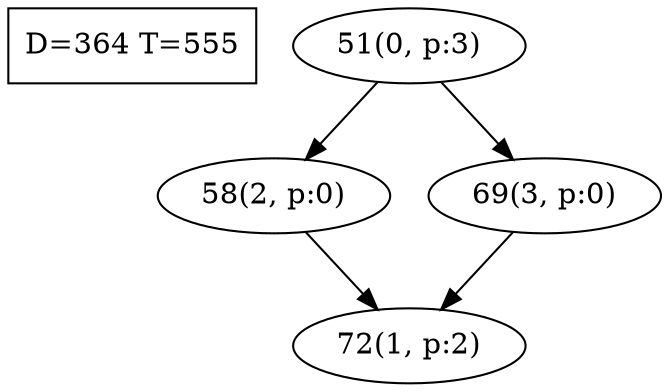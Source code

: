 digraph Task {
i [shape=box, label="D=364 T=555"]; 
0 [label="51(0, p:3)"];
1 [label="72(1, p:2)"];
2 [label="58(2, p:0)"];
3 [label="69(3, p:0)"];
0 -> 2;
0 -> 3;
2 -> 1;
3 -> 1;
}